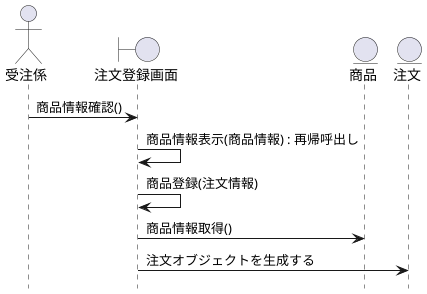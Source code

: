 @startuml 演習4-4
hide footbox

actor "受注係" as orderClerk
boundary "注文登録画面" as orderForm
entity "商品" as product
entity "注文"

orderClerk -> orderForm: 商品情報確認()
orderForm -> orderForm: 商品情報表示(商品情報) : 再帰呼出し
orderForm -> orderForm: 商品登録(注文情報)
orderForm -> product: 商品情報取得()
orderForm -> 注文: 注文オブジェクトを生成する

@enduml